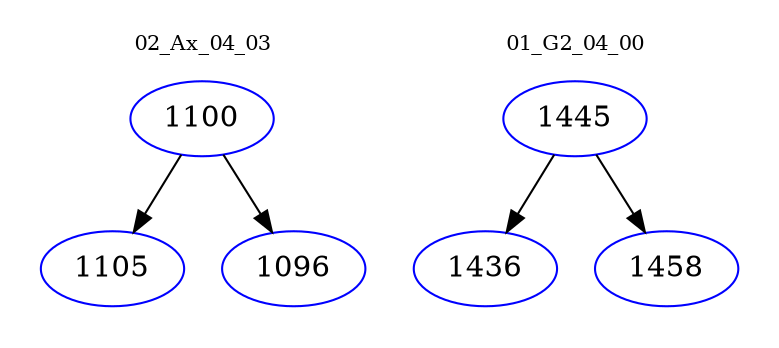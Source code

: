 digraph{
subgraph cluster_0 {
color = white
label = "02_Ax_04_03";
fontsize=10;
T0_1100 [label="1100", color="blue"]
T0_1100 -> T0_1105 [color="black"]
T0_1105 [label="1105", color="blue"]
T0_1100 -> T0_1096 [color="black"]
T0_1096 [label="1096", color="blue"]
}
subgraph cluster_1 {
color = white
label = "01_G2_04_00";
fontsize=10;
T1_1445 [label="1445", color="blue"]
T1_1445 -> T1_1436 [color="black"]
T1_1436 [label="1436", color="blue"]
T1_1445 -> T1_1458 [color="black"]
T1_1458 [label="1458", color="blue"]
}
}
